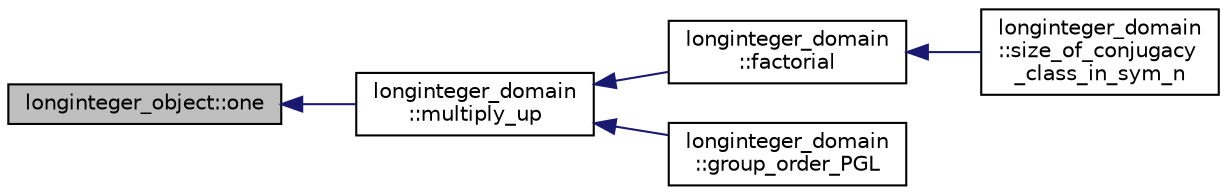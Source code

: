 digraph "longinteger_object::one"
{
  edge [fontname="Helvetica",fontsize="10",labelfontname="Helvetica",labelfontsize="10"];
  node [fontname="Helvetica",fontsize="10",shape=record];
  rankdir="LR";
  Node2979 [label="longinteger_object::one",height=0.2,width=0.4,color="black", fillcolor="grey75", style="filled", fontcolor="black"];
  Node2979 -> Node2980 [dir="back",color="midnightblue",fontsize="10",style="solid",fontname="Helvetica"];
  Node2980 [label="longinteger_domain\l::multiply_up",height=0.2,width=0.4,color="black", fillcolor="white", style="filled",URL="$d2/d7a/classlonginteger__domain.html#a65d533a72b585214a10374b4a18eb713"];
  Node2980 -> Node2981 [dir="back",color="midnightblue",fontsize="10",style="solid",fontname="Helvetica"];
  Node2981 [label="longinteger_domain\l::factorial",height=0.2,width=0.4,color="black", fillcolor="white", style="filled",URL="$d2/d7a/classlonginteger__domain.html#a284865ee9a771a5600baf6337dbecc00"];
  Node2981 -> Node2982 [dir="back",color="midnightblue",fontsize="10",style="solid",fontname="Helvetica"];
  Node2982 [label="longinteger_domain\l::size_of_conjugacy\l_class_in_sym_n",height=0.2,width=0.4,color="black", fillcolor="white", style="filled",URL="$d2/d7a/classlonginteger__domain.html#aa82a43461e68d34733b1d58cce5a5505"];
  Node2980 -> Node2983 [dir="back",color="midnightblue",fontsize="10",style="solid",fontname="Helvetica"];
  Node2983 [label="longinteger_domain\l::group_order_PGL",height=0.2,width=0.4,color="black", fillcolor="white", style="filled",URL="$d2/d7a/classlonginteger__domain.html#a77d96b194e125185294157a70998edcc"];
}
